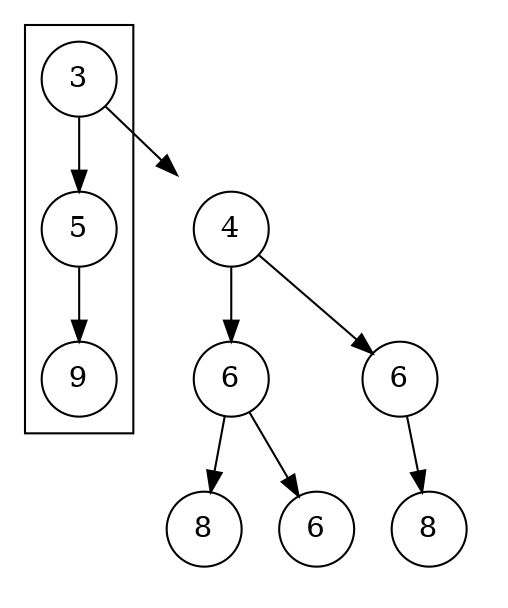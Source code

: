 digraph simple {
    compound=true
    node  [shape=circle]
    graph [ordering=out]

	subgraph cluster_1 {
        n3[label=3]
        n5[label=5]
        n9[label=9]

        n3 -> n5
        n5 -> n9
	}

    n3 -> n4[lhead=cluster_2]

    subgraph cluster_2 {
        color=white

        n4[label=4]
        n6_1[label=6]
        n8_2[label=8]
        n6_2[label=6]

        n4   -> n6_1
        n6_1 -> n8_2
        n6_1 -> n6_2

        n4 -> n6_3
        n6_3[label=6]
        n8_1[label=8]

        n6_3 -> n8_1
	}
}
